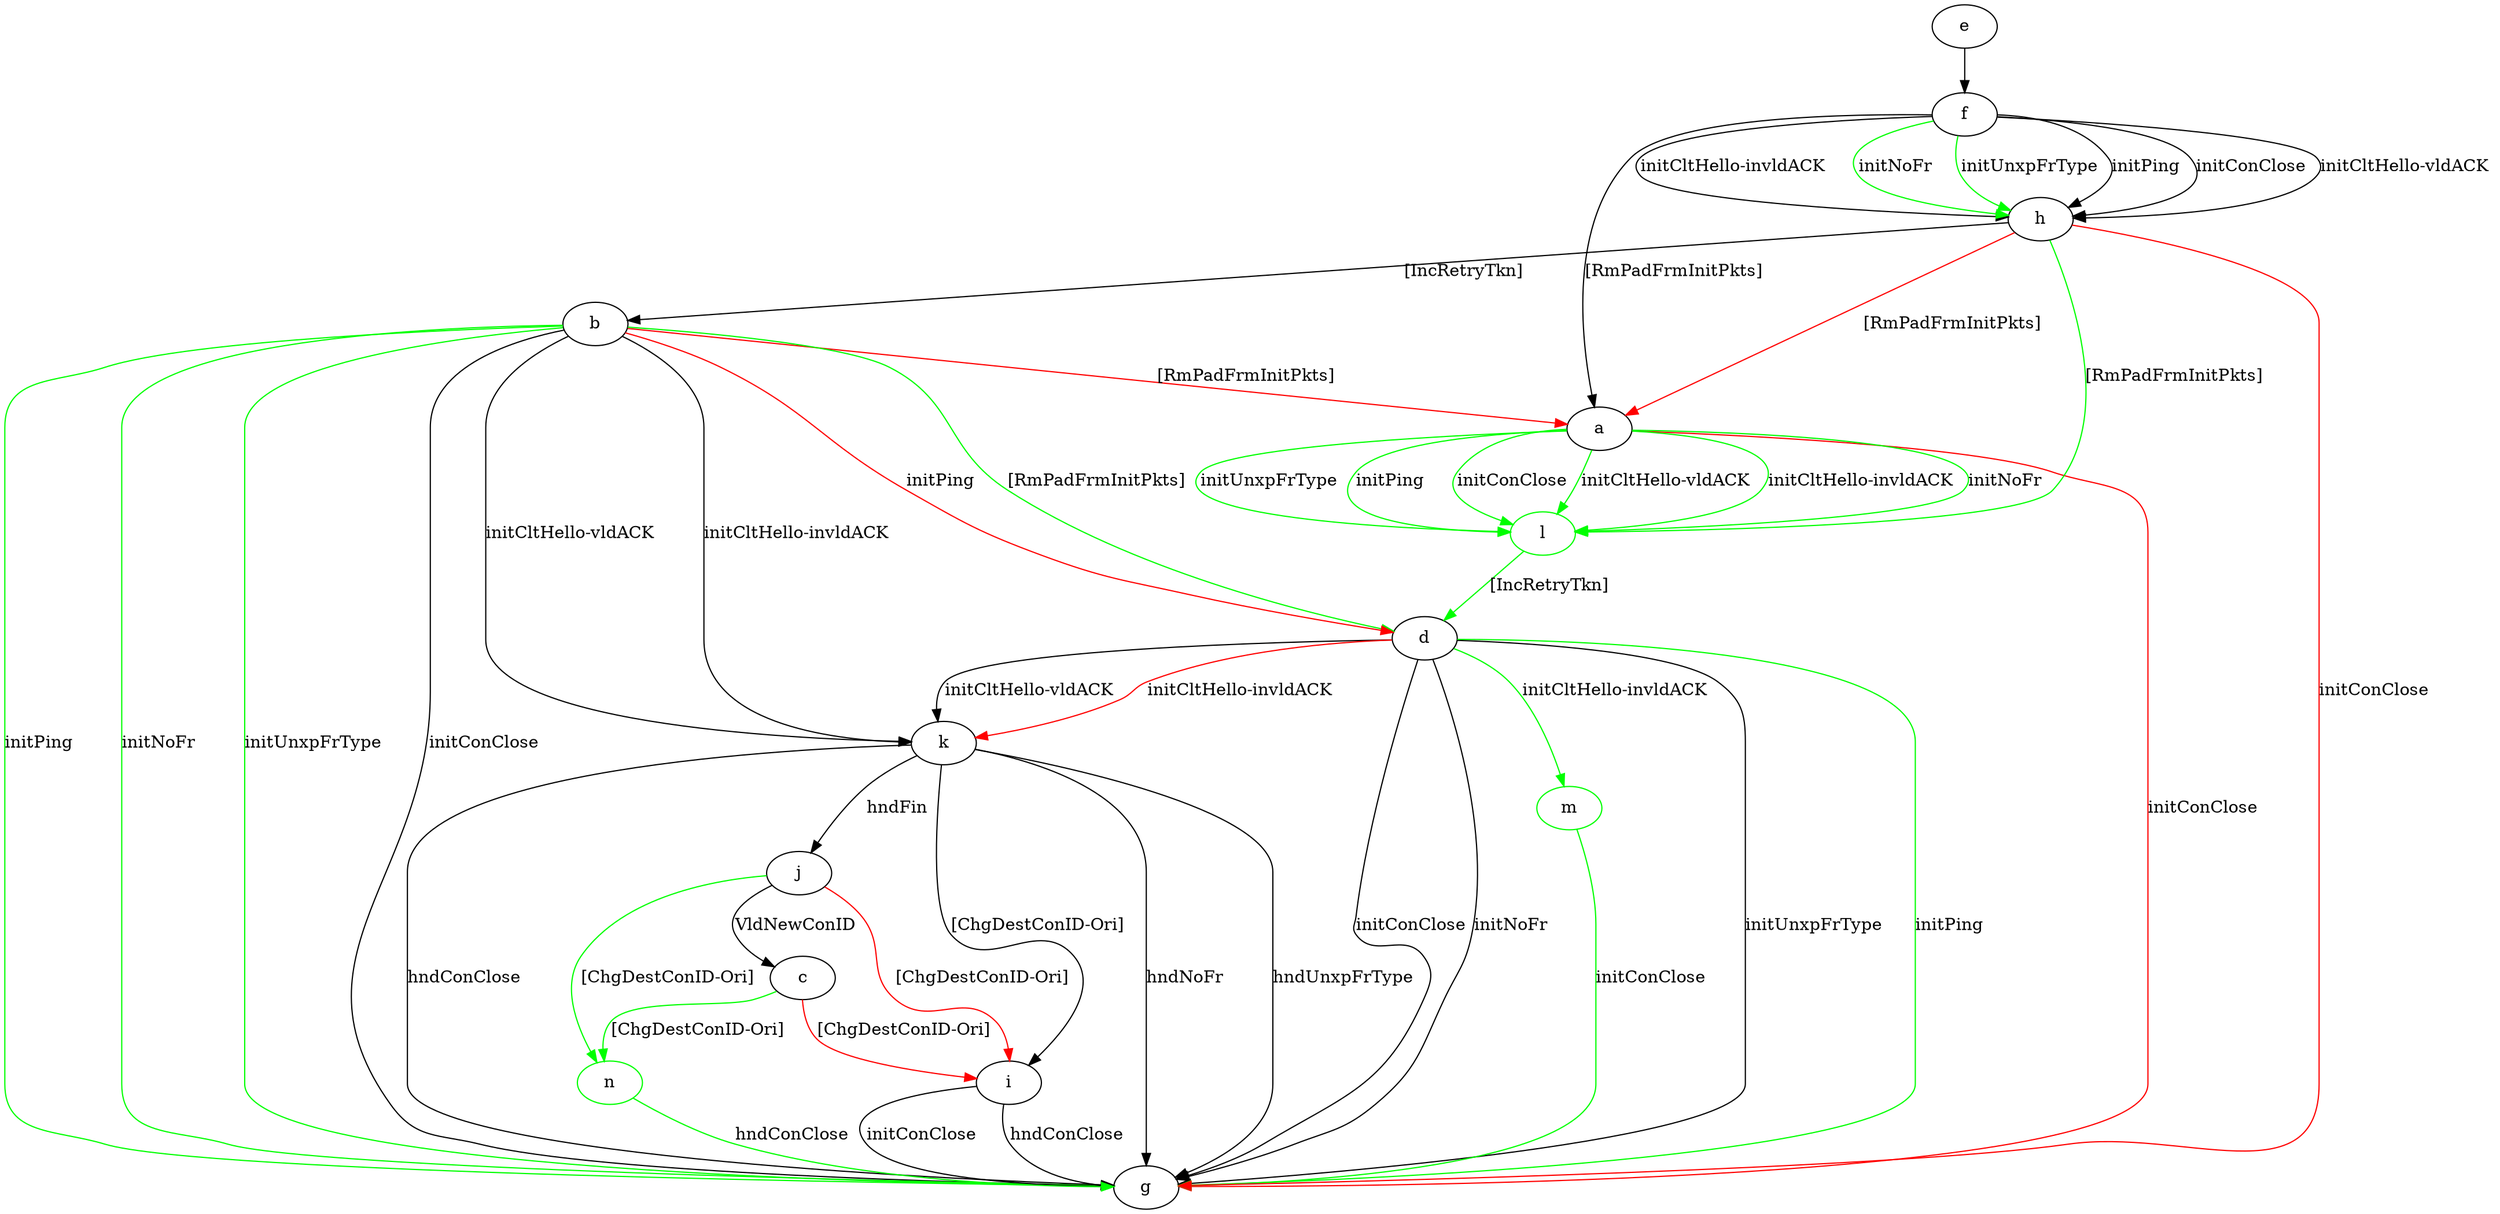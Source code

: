 digraph "" {
	a -> g	[key=0,
		color=red,
		label="initConClose "];
	l	[color=green];
	a -> l	[key=0,
		color=green,
		label="initPing "];
	a -> l	[key=1,
		color=green,
		label="initConClose "];
	a -> l	[key=2,
		color=green,
		label="initCltHello-vldACK "];
	a -> l	[key=3,
		color=green,
		label="initCltHello-invldACK "];
	a -> l	[key=4,
		color=green,
		label="initNoFr "];
	a -> l	[key=5,
		color=green,
		label="initUnxpFrType "];
	b -> a	[key=0,
		color=red,
		label="[RmPadFrmInitPkts] "];
	b -> d	[key=0,
		color=green,
		label="[RmPadFrmInitPkts] "];
	b -> d	[key=1,
		color=red,
		label="initPing "];
	b -> g	[key=0,
		label="initConClose "];
	b -> g	[key=1,
		color=green,
		label="initPing "];
	b -> g	[key=2,
		color=green,
		label="initNoFr "];
	b -> g	[key=3,
		color=green,
		label="initUnxpFrType "];
	b -> k	[key=0,
		label="initCltHello-vldACK "];
	b -> k	[key=1,
		label="initCltHello-invldACK "];
	c -> i	[key=0,
		color=red,
		label="[ChgDestConID-Ori] "];
	n	[color=green];
	c -> n	[key=0,
		color=green,
		label="[ChgDestConID-Ori] "];
	d -> g	[key=0,
		label="initConClose "];
	d -> g	[key=1,
		label="initNoFr "];
	d -> g	[key=2,
		label="initUnxpFrType "];
	d -> g	[key=3,
		color=green,
		label="initPing "];
	d -> k	[key=0,
		label="initCltHello-vldACK "];
	d -> k	[key=1,
		color=red,
		label="initCltHello-invldACK "];
	m	[color=green];
	d -> m	[key=0,
		color=green,
		label="initCltHello-invldACK "];
	e -> f	[key=0];
	f -> a	[key=0,
		label="[RmPadFrmInitPkts] "];
	f -> h	[key=0,
		label="initPing "];
	f -> h	[key=1,
		label="initConClose "];
	f -> h	[key=2,
		label="initCltHello-vldACK "];
	f -> h	[key=3,
		label="initCltHello-invldACK "];
	f -> h	[key=4,
		color=green,
		label="initNoFr "];
	f -> h	[key=5,
		color=green,
		label="initUnxpFrType "];
	h -> a	[key=0,
		color=red,
		label="[RmPadFrmInitPkts] "];
	h -> b	[key=0,
		label="[IncRetryTkn] "];
	h -> g	[key=0,
		color=red,
		label="initConClose "];
	h -> l	[key=0,
		color=green,
		label="[RmPadFrmInitPkts] "];
	i -> g	[key=0,
		label="initConClose "];
	i -> g	[key=1,
		label="hndConClose "];
	j -> c	[key=0,
		label="VldNewConID "];
	j -> i	[key=0,
		color=red,
		label="[ChgDestConID-Ori] "];
	j -> n	[key=0,
		color=green,
		label="[ChgDestConID-Ori] "];
	k -> g	[key=0,
		label="hndNoFr "];
	k -> g	[key=1,
		label="hndUnxpFrType "];
	k -> g	[key=2,
		label="hndConClose "];
	k -> i	[key=0,
		label="[ChgDestConID-Ori] "];
	k -> j	[key=0,
		label="hndFin "];
	l -> d	[key=0,
		color=green,
		label="[IncRetryTkn] "];
	m -> g	[key=0,
		color=green,
		label="initConClose "];
	n -> g	[key=0,
		color=green,
		label="hndConClose "];
}
